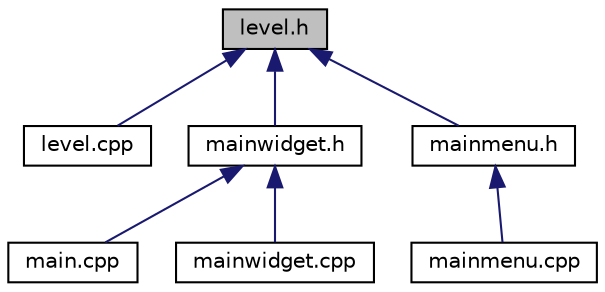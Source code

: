 digraph G
{
  edge [fontname="Helvetica",fontsize="10",labelfontname="Helvetica",labelfontsize="10"];
  node [fontname="Helvetica",fontsize="10",shape=record];
  Node1 [label="level.h",height=0.2,width=0.4,color="black", fillcolor="grey75", style="filled" fontcolor="black"];
  Node1 -> Node2 [dir="back",color="midnightblue",fontsize="10",style="solid",fontname="Helvetica"];
  Node2 [label="level.cpp",height=0.2,width=0.4,color="black", fillcolor="white", style="filled",URL="$level_8cpp.html"];
  Node1 -> Node3 [dir="back",color="midnightblue",fontsize="10",style="solid",fontname="Helvetica"];
  Node3 [label="mainwidget.h",height=0.2,width=0.4,color="black", fillcolor="white", style="filled",URL="$mainwidget_8h.html"];
  Node3 -> Node4 [dir="back",color="midnightblue",fontsize="10",style="solid",fontname="Helvetica"];
  Node4 [label="main.cpp",height=0.2,width=0.4,color="black", fillcolor="white", style="filled",URL="$main_8cpp.html"];
  Node3 -> Node5 [dir="back",color="midnightblue",fontsize="10",style="solid",fontname="Helvetica"];
  Node5 [label="mainwidget.cpp",height=0.2,width=0.4,color="black", fillcolor="white", style="filled",URL="$mainwidget_8cpp.html"];
  Node1 -> Node6 [dir="back",color="midnightblue",fontsize="10",style="solid",fontname="Helvetica"];
  Node6 [label="mainmenu.h",height=0.2,width=0.4,color="black", fillcolor="white", style="filled",URL="$mainmenu_8h.html"];
  Node6 -> Node7 [dir="back",color="midnightblue",fontsize="10",style="solid",fontname="Helvetica"];
  Node7 [label="mainmenu.cpp",height=0.2,width=0.4,color="black", fillcolor="white", style="filled",URL="$mainmenu_8cpp.html"];
}
